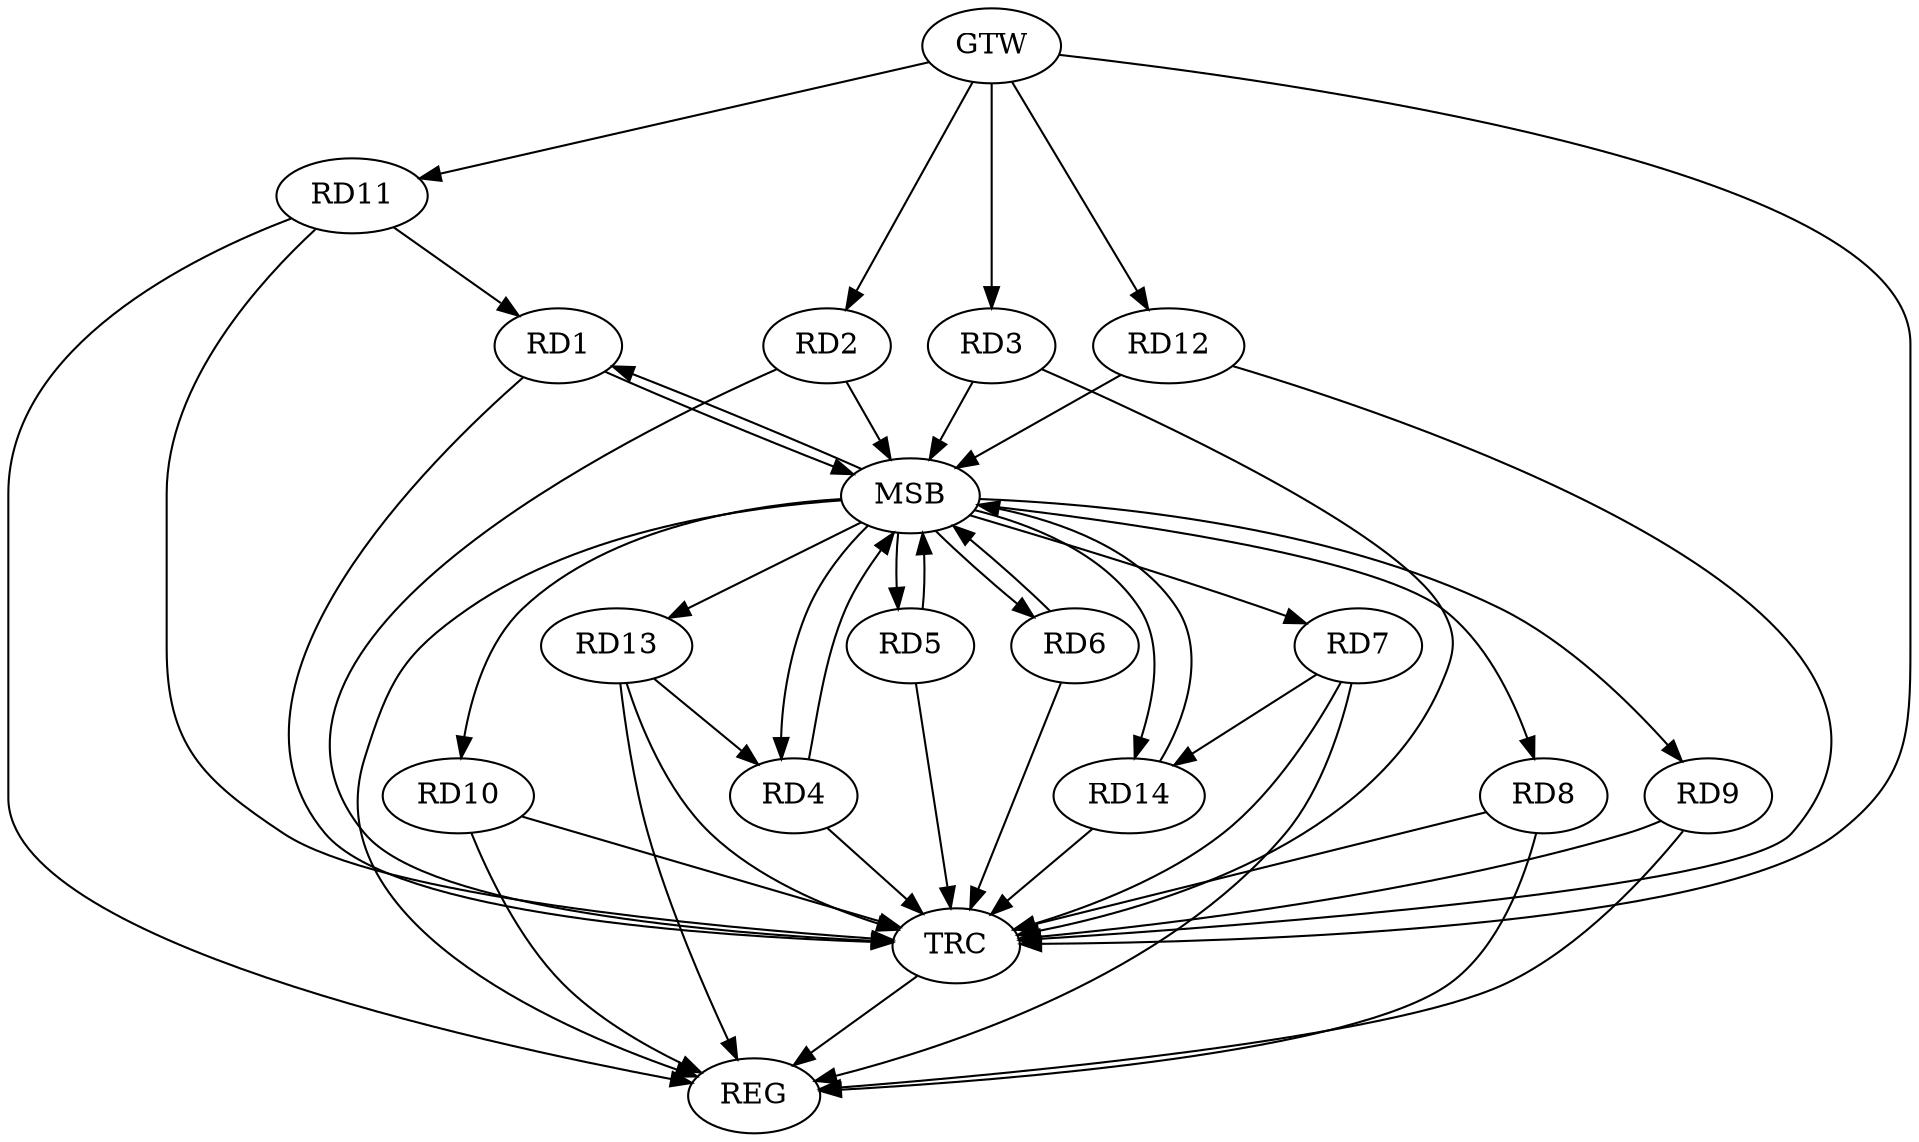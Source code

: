 strict digraph G {
  RD1 [ label="RD1" ];
  RD2 [ label="RD2" ];
  RD3 [ label="RD3" ];
  RD4 [ label="RD4" ];
  RD5 [ label="RD5" ];
  RD6 [ label="RD6" ];
  RD7 [ label="RD7" ];
  RD8 [ label="RD8" ];
  RD9 [ label="RD9" ];
  RD10 [ label="RD10" ];
  RD11 [ label="RD11" ];
  RD12 [ label="RD12" ];
  RD13 [ label="RD13" ];
  RD14 [ label="RD14" ];
  GTW [ label="GTW" ];
  REG [ label="REG" ];
  MSB [ label="MSB" ];
  TRC [ label="TRC" ];
  RD11 -> RD1;
  RD13 -> RD4;
  RD7 -> RD14;
  GTW -> RD2;
  GTW -> RD3;
  GTW -> RD11;
  GTW -> RD12;
  RD7 -> REG;
  RD8 -> REG;
  RD9 -> REG;
  RD10 -> REG;
  RD11 -> REG;
  RD13 -> REG;
  RD1 -> MSB;
  MSB -> RD4;
  MSB -> RD10;
  MSB -> REG;
  RD2 -> MSB;
  MSB -> RD6;
  RD3 -> MSB;
  MSB -> RD5;
  MSB -> RD7;
  MSB -> RD8;
  MSB -> RD9;
  RD4 -> MSB;
  MSB -> RD1;
  MSB -> RD14;
  RD5 -> MSB;
  RD6 -> MSB;
  MSB -> RD13;
  RD12 -> MSB;
  RD14 -> MSB;
  RD1 -> TRC;
  RD2 -> TRC;
  RD3 -> TRC;
  RD4 -> TRC;
  RD5 -> TRC;
  RD6 -> TRC;
  RD7 -> TRC;
  RD8 -> TRC;
  RD9 -> TRC;
  RD10 -> TRC;
  RD11 -> TRC;
  RD12 -> TRC;
  RD13 -> TRC;
  RD14 -> TRC;
  GTW -> TRC;
  TRC -> REG;
}
